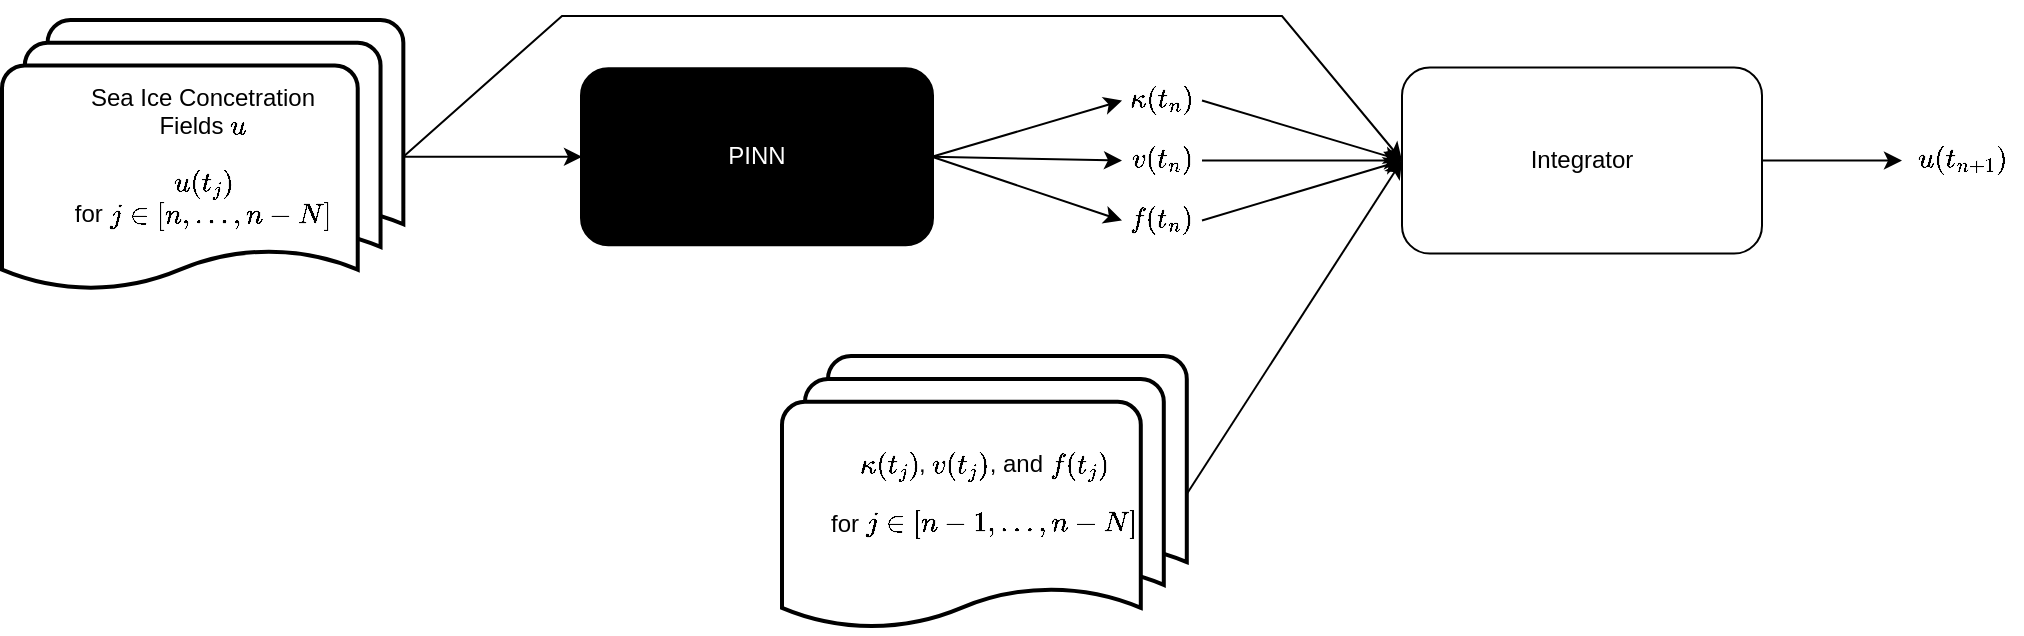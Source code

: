 <mxfile version="26.0.11">
  <diagram name="Page-1" id="dHEjQKyAx2glMH0PPZ7r">
    <mxGraphModel dx="1225" dy="886" grid="1" gridSize="10" guides="1" tooltips="1" connect="1" arrows="1" fold="1" page="1" pageScale="1" pageWidth="1200" pageHeight="400" math="1" shadow="0">
      <root>
        <mxCell id="0" />
        <mxCell id="1" parent="0" />
        <mxCell id="L2Xz_SyH8n0p4nSWYo8K-233" value="&lt;font style=&quot;color: rgb(255, 255, 255);&quot;&gt;PINN&lt;/font&gt;" style="rounded=1;whiteSpace=wrap;html=1;strokeWidth=2;fillColor=#000000;" vertex="1" parent="1">
          <mxGeometry x="385" y="72.66" width="175" height="87.5" as="geometry" />
        </mxCell>
        <mxCell id="L2Xz_SyH8n0p4nSWYo8K-234" value="Sea Ice Concetration&lt;div&gt;Fields `u`&lt;/div&gt;&lt;div&gt;&lt;br&gt;&lt;/div&gt;&lt;div&gt;`u(t_j)`&lt;/div&gt;&lt;div&gt;for \(j \in [n, \dots, n - N]\)&lt;/div&gt;" style="strokeWidth=2;html=1;shape=mxgraph.flowchart.multi-document;whiteSpace=wrap;strokeColor=default;" vertex="1" parent="1">
          <mxGeometry x="95" y="48" width="200.67" height="136.81" as="geometry" />
        </mxCell>
        <mxCell id="L2Xz_SyH8n0p4nSWYo8K-239" value="" style="endArrow=classic;html=1;rounded=0;exitX=1;exitY=0.5;exitDx=0;exitDy=0;exitPerimeter=0;entryX=0;entryY=0.5;entryDx=0;entryDy=0;strokeWidth=1;" edge="1" parent="1" source="L2Xz_SyH8n0p4nSWYo8K-234" target="L2Xz_SyH8n0p4nSWYo8K-233">
          <mxGeometry width="50" height="50" relative="1" as="geometry">
            <mxPoint x="325" y="282.03" as="sourcePoint" />
            <mxPoint x="375" y="232.03" as="targetPoint" />
          </mxGeometry>
        </mxCell>
        <mxCell id="L2Xz_SyH8n0p4nSWYo8K-240" value="`\kappa(t_n)`" style="text;html=1;align=center;verticalAlign=middle;whiteSpace=wrap;rounded=0;" vertex="1" parent="1">
          <mxGeometry x="655" y="73.28" width="40" height="30" as="geometry" />
        </mxCell>
        <mxCell id="L2Xz_SyH8n0p4nSWYo8K-241" value="`v(t_n)`" style="text;html=1;align=center;verticalAlign=middle;whiteSpace=wrap;rounded=0;" vertex="1" parent="1">
          <mxGeometry x="655" y="103.28" width="40" height="30" as="geometry" />
        </mxCell>
        <mxCell id="L2Xz_SyH8n0p4nSWYo8K-242" value="`f(t_n)`" style="text;html=1;align=center;verticalAlign=middle;whiteSpace=wrap;rounded=0;" vertex="1" parent="1">
          <mxGeometry x="655" y="133.28" width="40" height="30" as="geometry" />
        </mxCell>
        <mxCell id="L2Xz_SyH8n0p4nSWYo8K-247" value="" style="endArrow=classic;html=1;rounded=0;exitX=1;exitY=0.5;exitDx=0;exitDy=0;entryX=0;entryY=0.5;entryDx=0;entryDy=0;" edge="1" parent="1" source="L2Xz_SyH8n0p4nSWYo8K-233" target="L2Xz_SyH8n0p4nSWYo8K-240">
          <mxGeometry width="50" height="50" relative="1" as="geometry">
            <mxPoint x="465" y="312.03" as="sourcePoint" />
            <mxPoint x="535" y="262.03" as="targetPoint" />
          </mxGeometry>
        </mxCell>
        <mxCell id="L2Xz_SyH8n0p4nSWYo8K-248" value="" style="endArrow=classic;html=1;rounded=0;entryX=0;entryY=0.5;entryDx=0;entryDy=0;exitX=1;exitY=0.5;exitDx=0;exitDy=0;" edge="1" parent="1" source="L2Xz_SyH8n0p4nSWYo8K-233" target="L2Xz_SyH8n0p4nSWYo8K-241">
          <mxGeometry width="50" height="50" relative="1" as="geometry">
            <mxPoint x="575" y="122.03" as="sourcePoint" />
            <mxPoint x="570" y="342.03" as="targetPoint" />
          </mxGeometry>
        </mxCell>
        <mxCell id="L2Xz_SyH8n0p4nSWYo8K-249" value="" style="endArrow=classic;html=1;rounded=0;exitX=1;exitY=0.5;exitDx=0;exitDy=0;entryX=0;entryY=0.5;entryDx=0;entryDy=0;" edge="1" parent="1" source="L2Xz_SyH8n0p4nSWYo8K-233" target="L2Xz_SyH8n0p4nSWYo8K-242">
          <mxGeometry width="50" height="50" relative="1" as="geometry">
            <mxPoint x="505" y="207.03" as="sourcePoint" />
            <mxPoint x="570" y="327.03" as="targetPoint" />
          </mxGeometry>
        </mxCell>
        <mxCell id="L2Xz_SyH8n0p4nSWYo8K-254" value="`\kappa(t_j)`, `v(t_j)`, and `f(t_j)`&lt;div&gt;&lt;br&gt;&lt;/div&gt;&lt;div&gt;for \(j \in [n-1, \dots, n - N]\)&lt;/div&gt;" style="strokeWidth=2;html=1;shape=mxgraph.flowchart.multi-document;whiteSpace=wrap;" vertex="1" parent="1">
          <mxGeometry x="485" y="216" width="202.4" height="138" as="geometry" />
        </mxCell>
        <mxCell id="L2Xz_SyH8n0p4nSWYo8K-256" value="Integrator" style="rounded=1;whiteSpace=wrap;html=1;" vertex="1" parent="1">
          <mxGeometry x="795" y="71.78" width="180" height="93" as="geometry" />
        </mxCell>
        <mxCell id="L2Xz_SyH8n0p4nSWYo8K-257" value="" style="endArrow=classic;html=1;rounded=0;exitX=1;exitY=0.5;exitDx=0;exitDy=0;entryX=0;entryY=0.5;entryDx=0;entryDy=0;" edge="1" parent="1" source="L2Xz_SyH8n0p4nSWYo8K-240" target="L2Xz_SyH8n0p4nSWYo8K-256">
          <mxGeometry width="50" height="50" relative="1" as="geometry">
            <mxPoint x="715" y="66" as="sourcePoint" />
            <mxPoint x="765" y="16" as="targetPoint" />
          </mxGeometry>
        </mxCell>
        <mxCell id="L2Xz_SyH8n0p4nSWYo8K-258" value="" style="endArrow=classic;html=1;rounded=0;exitX=1;exitY=0.5;exitDx=0;exitDy=0;entryX=0;entryY=0.5;entryDx=0;entryDy=0;" edge="1" parent="1" source="L2Xz_SyH8n0p4nSWYo8K-241" target="L2Xz_SyH8n0p4nSWYo8K-256">
          <mxGeometry width="50" height="50" relative="1" as="geometry">
            <mxPoint x="715" y="86" as="sourcePoint" />
            <mxPoint x="765" y="36" as="targetPoint" />
          </mxGeometry>
        </mxCell>
        <mxCell id="L2Xz_SyH8n0p4nSWYo8K-259" value="" style="endArrow=classic;html=1;rounded=0;exitX=1;exitY=0.5;exitDx=0;exitDy=0;entryX=0;entryY=0.5;entryDx=0;entryDy=0;" edge="1" parent="1" source="L2Xz_SyH8n0p4nSWYo8K-242" target="L2Xz_SyH8n0p4nSWYo8K-256">
          <mxGeometry width="50" height="50" relative="1" as="geometry">
            <mxPoint x="695" y="143.28" as="sourcePoint" />
            <mxPoint x="745" y="93.28" as="targetPoint" />
          </mxGeometry>
        </mxCell>
        <mxCell id="L2Xz_SyH8n0p4nSWYo8K-260" value="" style="endArrow=classic;html=1;rounded=0;exitX=1;exitY=0.5;exitDx=0;exitDy=0;exitPerimeter=0;entryX=0;entryY=0.5;entryDx=0;entryDy=0;" edge="1" parent="1" source="L2Xz_SyH8n0p4nSWYo8K-254" target="L2Xz_SyH8n0p4nSWYo8K-256">
          <mxGeometry width="50" height="50" relative="1" as="geometry">
            <mxPoint x="775" y="346" as="sourcePoint" />
            <mxPoint x="825" y="296" as="targetPoint" />
          </mxGeometry>
        </mxCell>
        <mxCell id="L2Xz_SyH8n0p4nSWYo8K-261" value="" style="endArrow=classic;html=1;rounded=0;exitX=1;exitY=0.5;exitDx=0;exitDy=0;exitPerimeter=0;entryX=0;entryY=0.5;entryDx=0;entryDy=0;" edge="1" parent="1" source="L2Xz_SyH8n0p4nSWYo8K-234" target="L2Xz_SyH8n0p4nSWYo8K-256">
          <mxGeometry width="50" height="50" relative="1" as="geometry">
            <mxPoint x="285" y="356" as="sourcePoint" />
            <mxPoint x="425" y="6" as="targetPoint" />
            <Array as="points">
              <mxPoint x="375" y="46" />
              <mxPoint x="735" y="46" />
            </Array>
          </mxGeometry>
        </mxCell>
        <mxCell id="L2Xz_SyH8n0p4nSWYo8K-262" value="`u(t_{n + 1})`" style="text;html=1;align=center;verticalAlign=middle;whiteSpace=wrap;rounded=0;" vertex="1" parent="1">
          <mxGeometry x="1045" y="103.28" width="60" height="30" as="geometry" />
        </mxCell>
        <mxCell id="L2Xz_SyH8n0p4nSWYo8K-263" value="" style="endArrow=classic;html=1;rounded=0;exitX=1;exitY=0.5;exitDx=0;exitDy=0;entryX=0;entryY=0.5;entryDx=0;entryDy=0;" edge="1" parent="1" source="L2Xz_SyH8n0p4nSWYo8K-256" target="L2Xz_SyH8n0p4nSWYo8K-262">
          <mxGeometry width="50" height="50" relative="1" as="geometry">
            <mxPoint x="1035" y="366" as="sourcePoint" />
            <mxPoint x="1085" y="316" as="targetPoint" />
          </mxGeometry>
        </mxCell>
      </root>
    </mxGraphModel>
  </diagram>
</mxfile>
